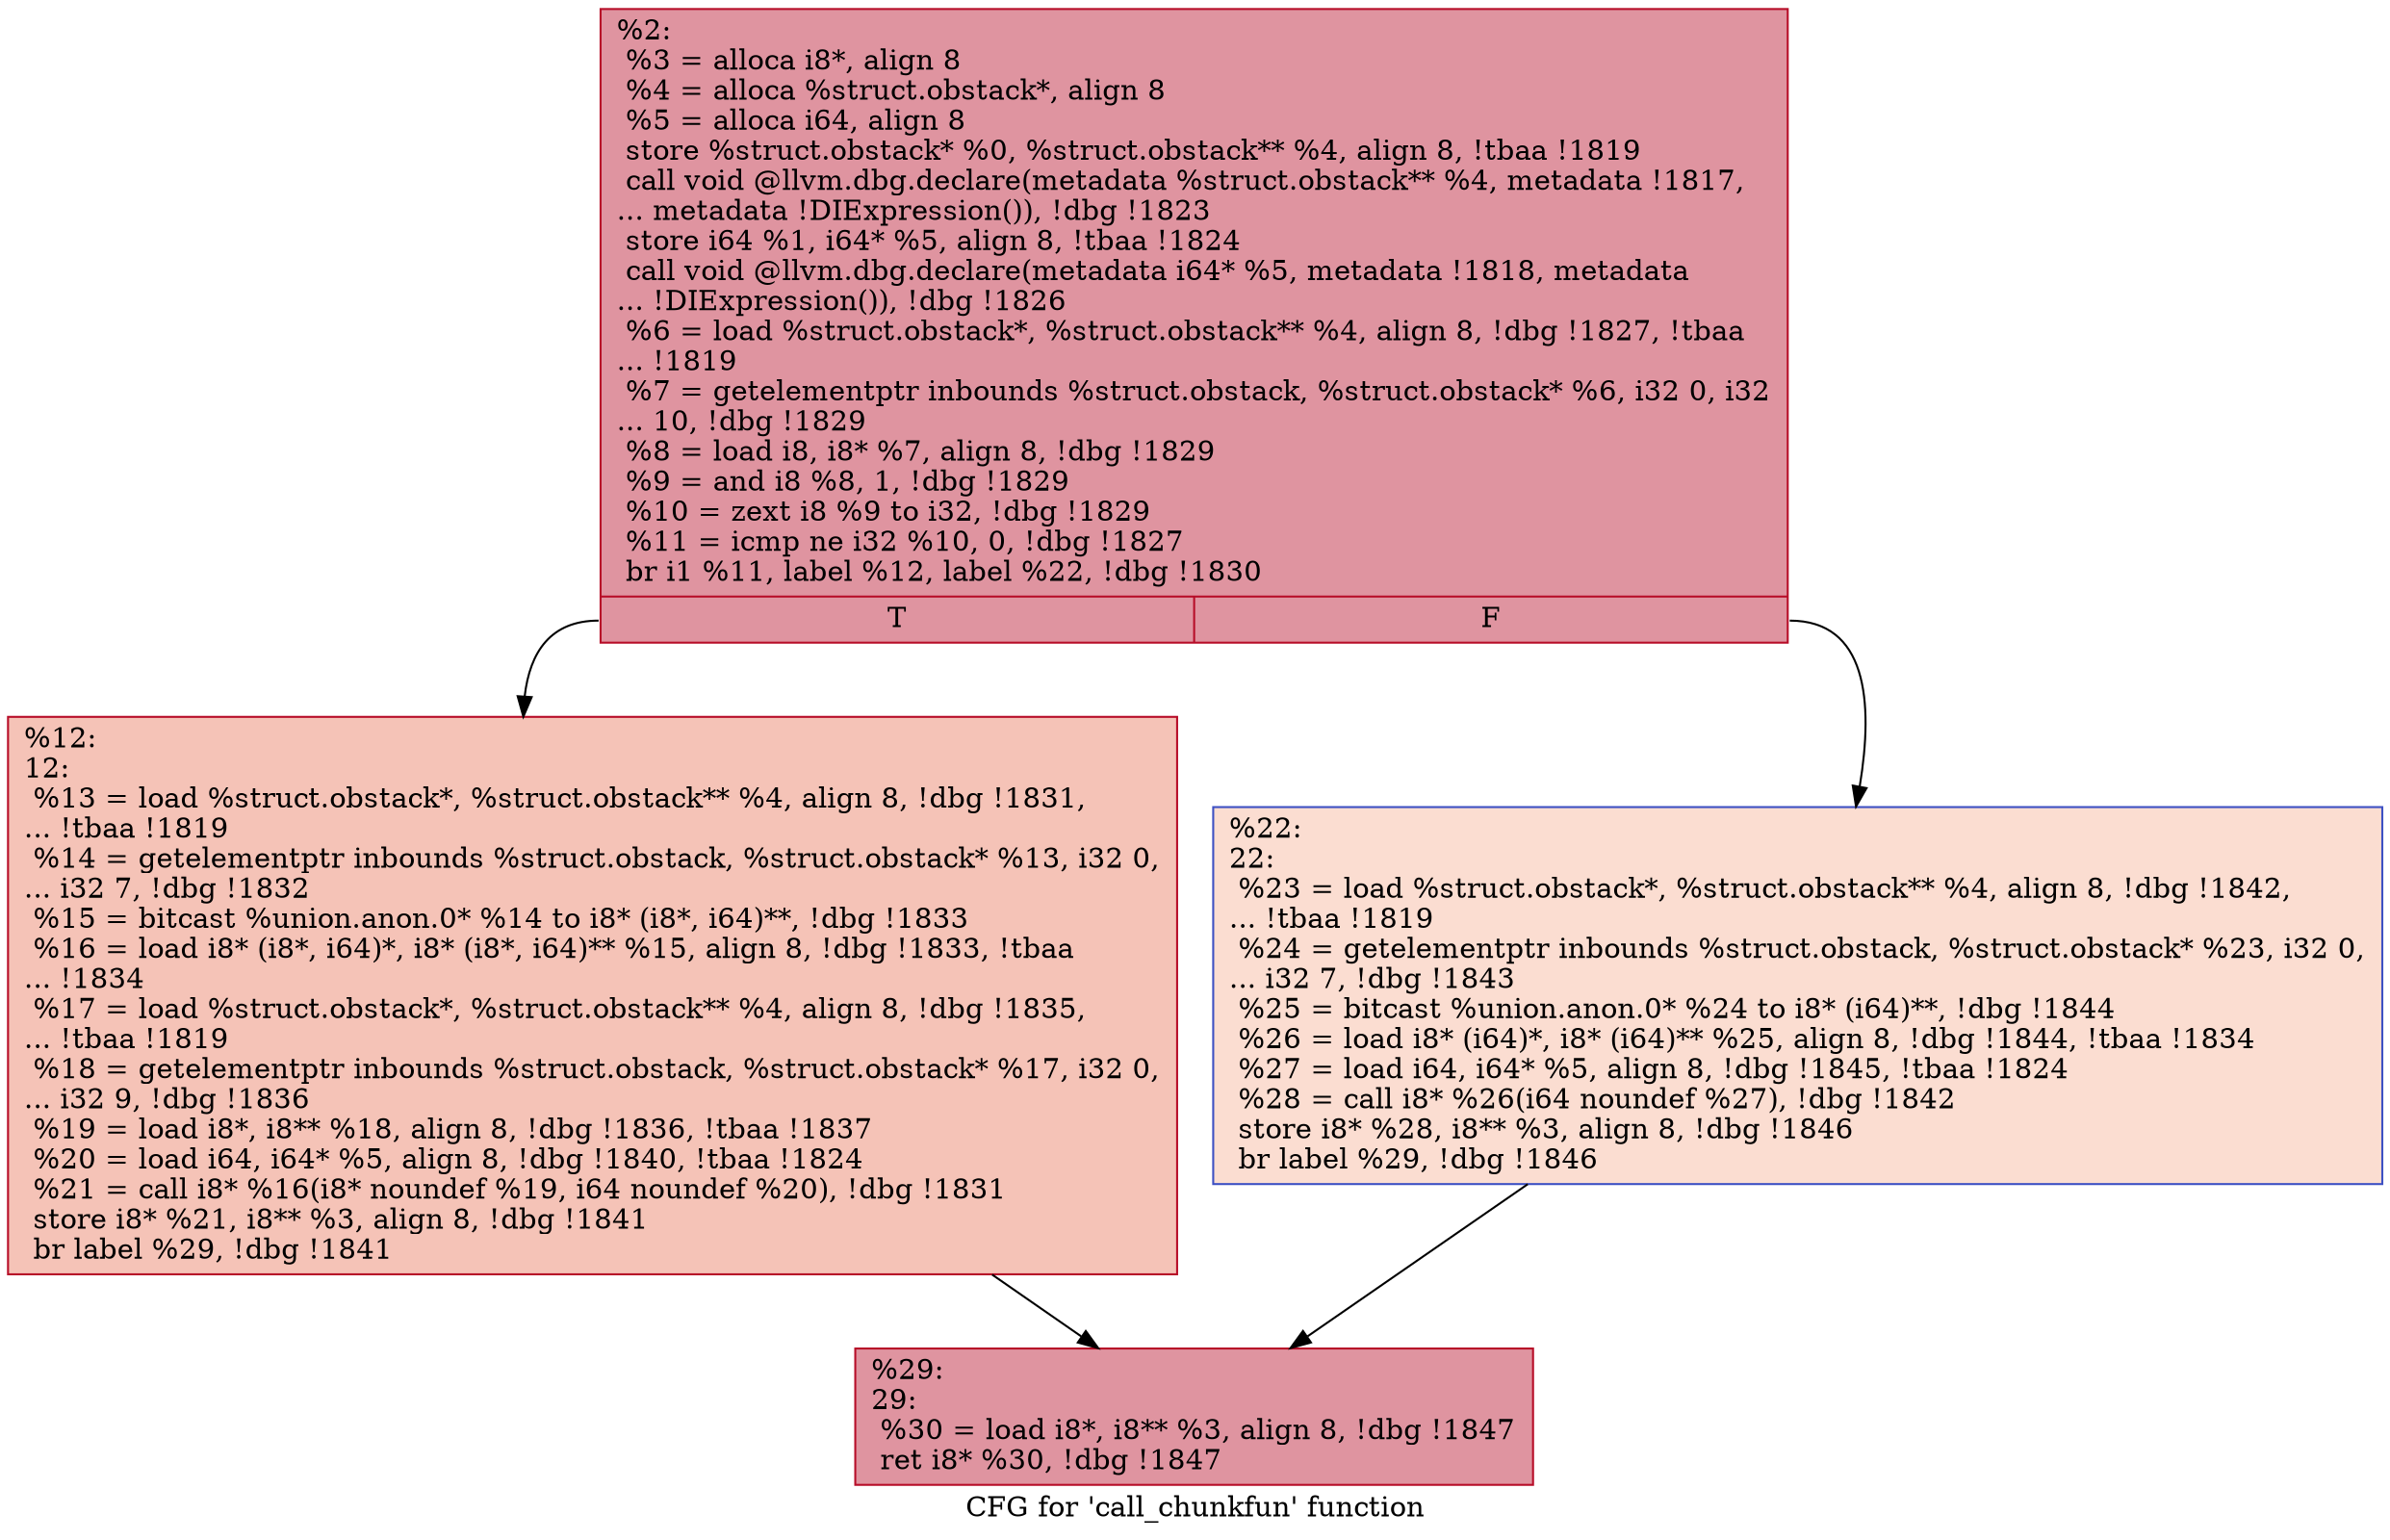 digraph "CFG for 'call_chunkfun' function" {
	label="CFG for 'call_chunkfun' function";

	Node0x2917440 [shape=record,color="#b70d28ff", style=filled, fillcolor="#b70d2870",label="{%2:\l  %3 = alloca i8*, align 8\l  %4 = alloca %struct.obstack*, align 8\l  %5 = alloca i64, align 8\l  store %struct.obstack* %0, %struct.obstack** %4, align 8, !tbaa !1819\l  call void @llvm.dbg.declare(metadata %struct.obstack** %4, metadata !1817,\l... metadata !DIExpression()), !dbg !1823\l  store i64 %1, i64* %5, align 8, !tbaa !1824\l  call void @llvm.dbg.declare(metadata i64* %5, metadata !1818, metadata\l... !DIExpression()), !dbg !1826\l  %6 = load %struct.obstack*, %struct.obstack** %4, align 8, !dbg !1827, !tbaa\l... !1819\l  %7 = getelementptr inbounds %struct.obstack, %struct.obstack* %6, i32 0, i32\l... 10, !dbg !1829\l  %8 = load i8, i8* %7, align 8, !dbg !1829\l  %9 = and i8 %8, 1, !dbg !1829\l  %10 = zext i8 %9 to i32, !dbg !1829\l  %11 = icmp ne i32 %10, 0, !dbg !1827\l  br i1 %11, label %12, label %22, !dbg !1830\l|{<s0>T|<s1>F}}"];
	Node0x2917440:s0 -> Node0x29174c0;
	Node0x2917440:s1 -> Node0x2917510;
	Node0x29174c0 [shape=record,color="#b70d28ff", style=filled, fillcolor="#e8765c70",label="{%12:\l12:                                               \l  %13 = load %struct.obstack*, %struct.obstack** %4, align 8, !dbg !1831,\l... !tbaa !1819\l  %14 = getelementptr inbounds %struct.obstack, %struct.obstack* %13, i32 0,\l... i32 7, !dbg !1832\l  %15 = bitcast %union.anon.0* %14 to i8* (i8*, i64)**, !dbg !1833\l  %16 = load i8* (i8*, i64)*, i8* (i8*, i64)** %15, align 8, !dbg !1833, !tbaa\l... !1834\l  %17 = load %struct.obstack*, %struct.obstack** %4, align 8, !dbg !1835,\l... !tbaa !1819\l  %18 = getelementptr inbounds %struct.obstack, %struct.obstack* %17, i32 0,\l... i32 9, !dbg !1836\l  %19 = load i8*, i8** %18, align 8, !dbg !1836, !tbaa !1837\l  %20 = load i64, i64* %5, align 8, !dbg !1840, !tbaa !1824\l  %21 = call i8* %16(i8* noundef %19, i64 noundef %20), !dbg !1831\l  store i8* %21, i8** %3, align 8, !dbg !1841\l  br label %29, !dbg !1841\l}"];
	Node0x29174c0 -> Node0x2917560;
	Node0x2917510 [shape=record,color="#3d50c3ff", style=filled, fillcolor="#f7b39670",label="{%22:\l22:                                               \l  %23 = load %struct.obstack*, %struct.obstack** %4, align 8, !dbg !1842,\l... !tbaa !1819\l  %24 = getelementptr inbounds %struct.obstack, %struct.obstack* %23, i32 0,\l... i32 7, !dbg !1843\l  %25 = bitcast %union.anon.0* %24 to i8* (i64)**, !dbg !1844\l  %26 = load i8* (i64)*, i8* (i64)** %25, align 8, !dbg !1844, !tbaa !1834\l  %27 = load i64, i64* %5, align 8, !dbg !1845, !tbaa !1824\l  %28 = call i8* %26(i64 noundef %27), !dbg !1842\l  store i8* %28, i8** %3, align 8, !dbg !1846\l  br label %29, !dbg !1846\l}"];
	Node0x2917510 -> Node0x2917560;
	Node0x2917560 [shape=record,color="#b70d28ff", style=filled, fillcolor="#b70d2870",label="{%29:\l29:                                               \l  %30 = load i8*, i8** %3, align 8, !dbg !1847\l  ret i8* %30, !dbg !1847\l}"];
}
